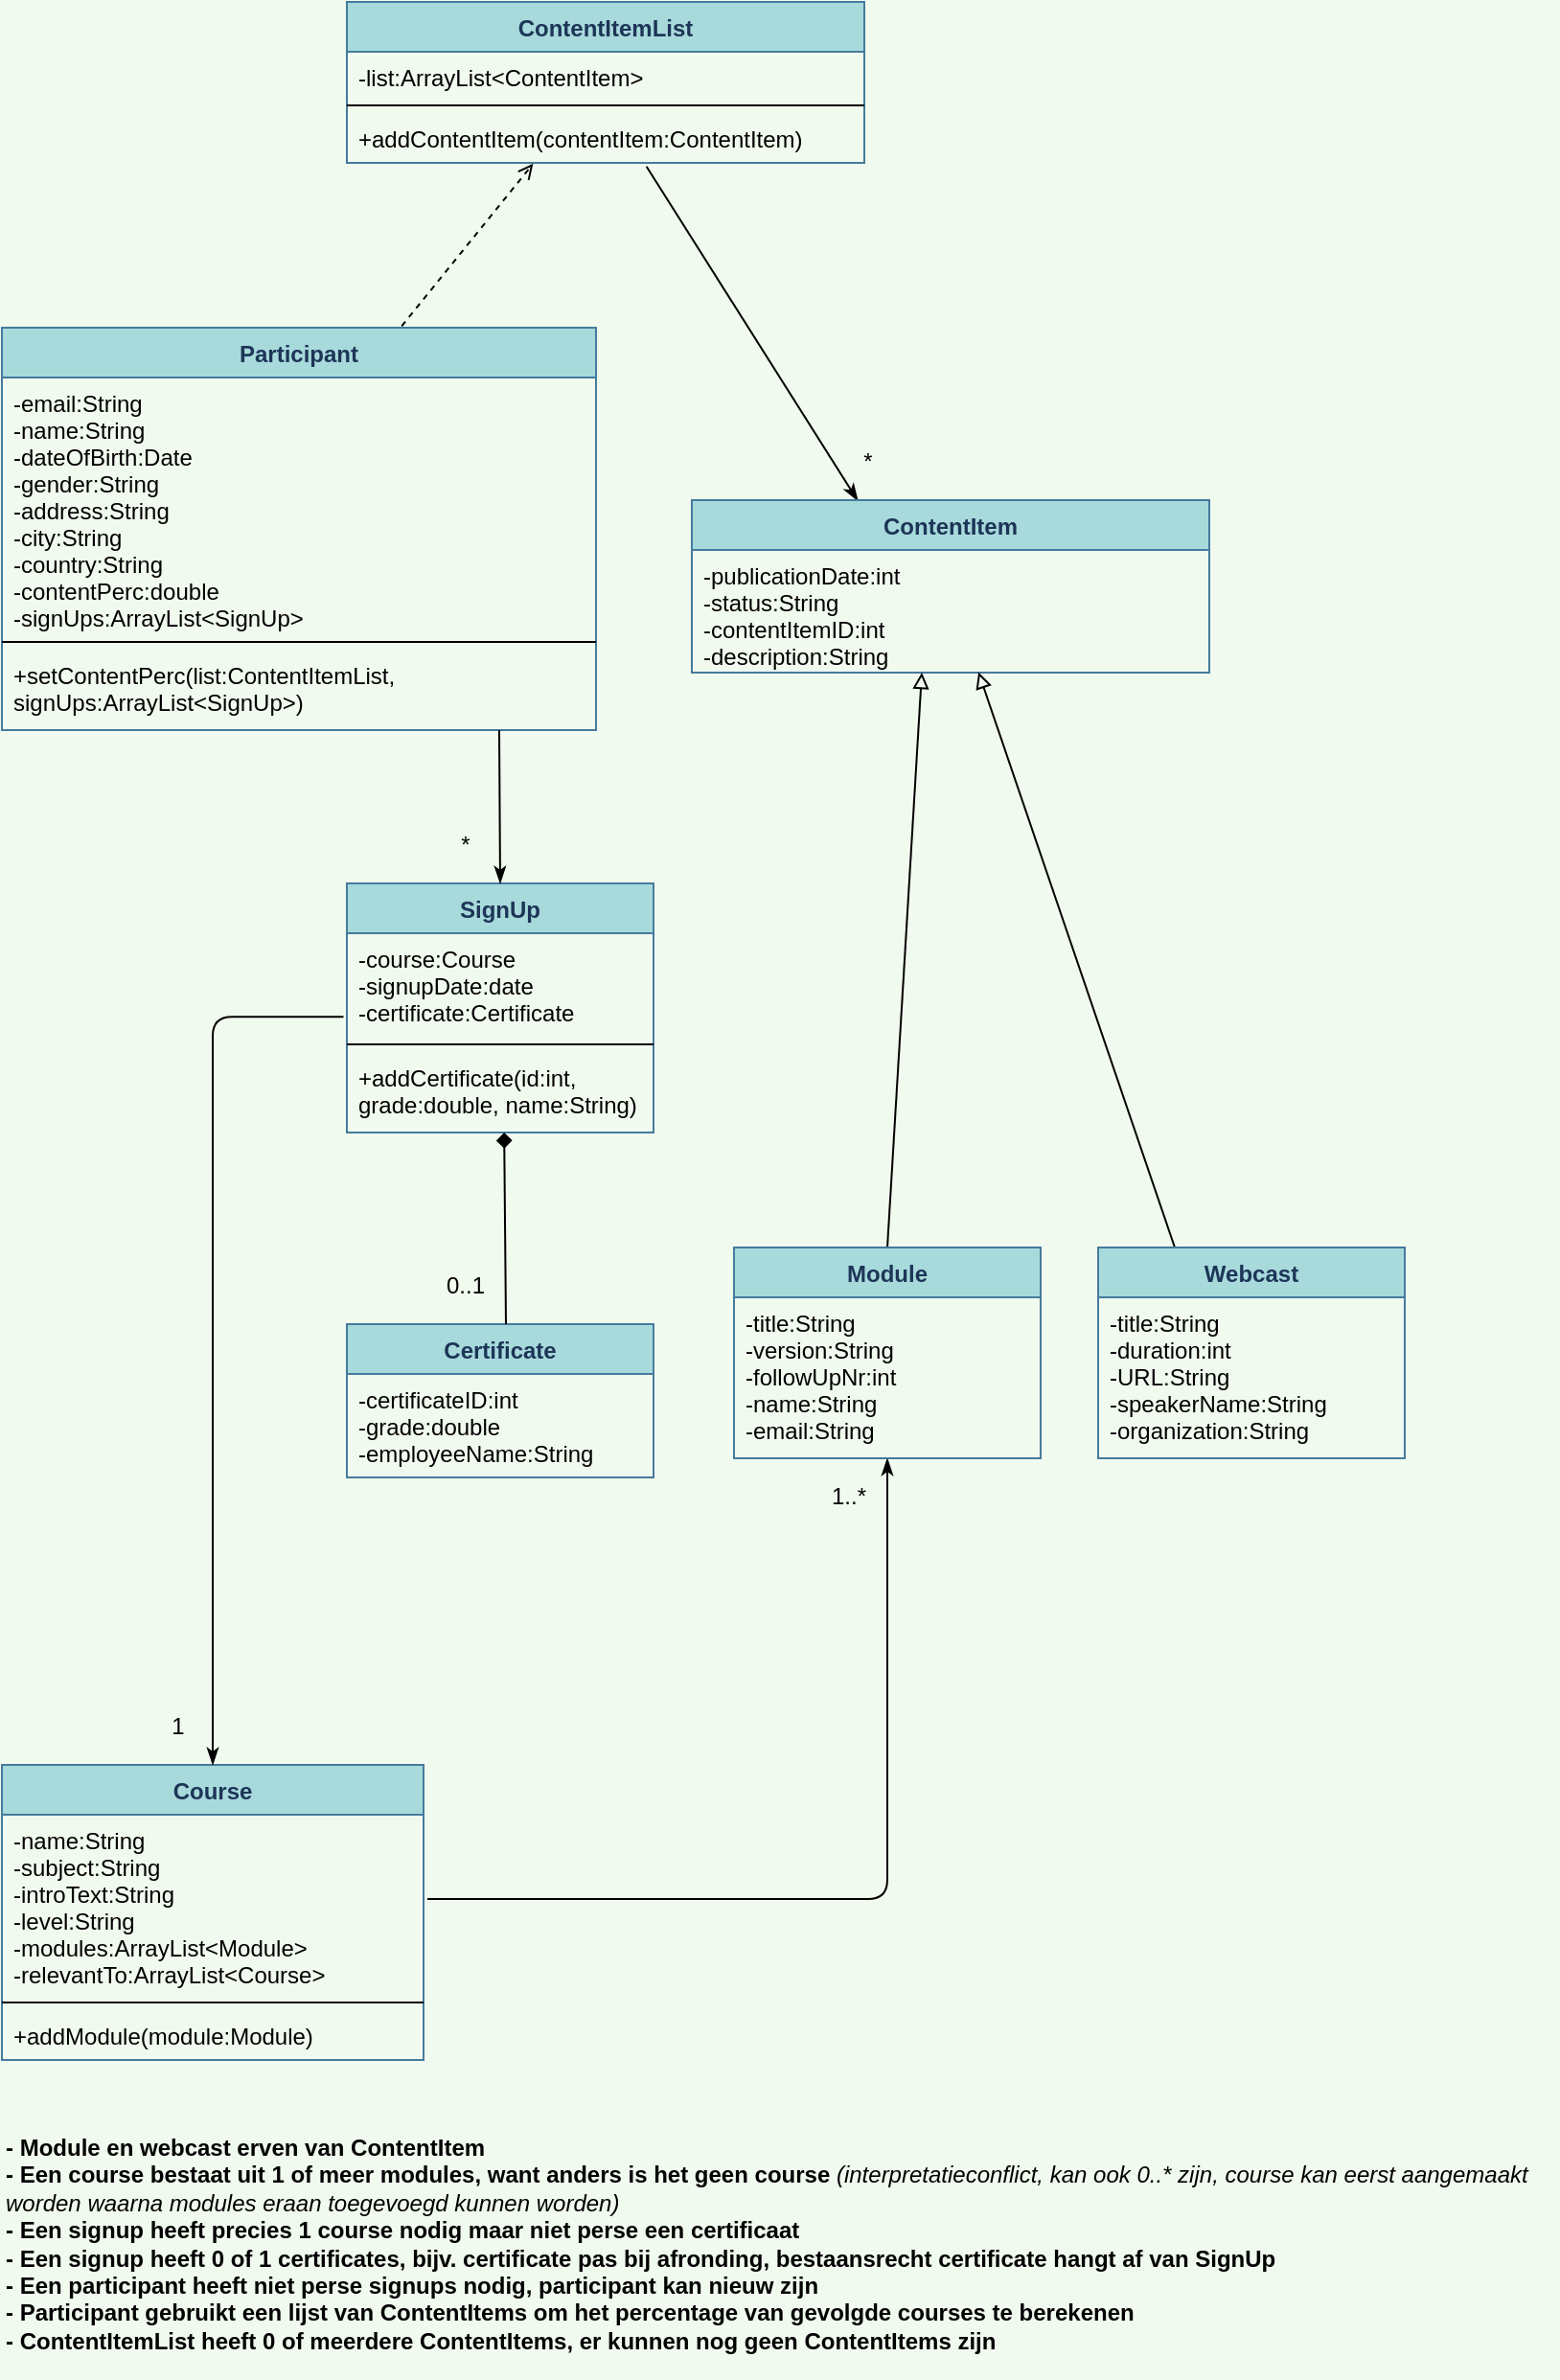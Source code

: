<mxfile version="13.9.9" type="device"><diagram id="C5RBs43oDa-KdzZeNtuy" name="Page-1"><mxGraphModel dx="1024" dy="1761" grid="1" gridSize="10" guides="1" tooltips="1" connect="1" arrows="1" fold="1" page="1" pageScale="1" pageWidth="827" pageHeight="1169" background="#F1FAEE" math="0" shadow="0"><root><mxCell id="WIyWlLk6GJQsqaUBKTNV-0"/><mxCell id="WIyWlLk6GJQsqaUBKTNV-1" parent="WIyWlLk6GJQsqaUBKTNV-0"/><mxCell id="feHipGiowACFjIjU3fnN-57" style="rounded=1;sketch=0;orthogonalLoop=1;jettySize=auto;html=1;startArrow=none;startFill=0;endArrow=classicThin;endFill=1;fillColor=#A8DADC;fontColor=#1D3557;entryX=0.321;entryY=0.005;entryDx=0;entryDy=0;entryPerimeter=0;exitX=0.579;exitY=1.071;exitDx=0;exitDy=0;exitPerimeter=0;" parent="WIyWlLk6GJQsqaUBKTNV-1" source="o7EIkPoKEHvitZHF2vj1-5" target="feHipGiowACFjIjU3fnN-0" edge="1"><mxGeometry relative="1" as="geometry"><mxPoint x="348" y="-770" as="targetPoint"/></mxGeometry></mxCell><mxCell id="feHipGiowACFjIjU3fnN-0" value="ContentItem" style="swimlane;fontStyle=1;align=center;verticalAlign=top;childLayout=stackLayout;horizontal=1;startSize=26;horizontalStack=0;resizeParent=1;resizeParentMax=0;resizeLast=0;collapsible=1;marginBottom=0;rounded=0;sketch=0;strokeColor=#457B9D;fillColor=#A8DADC;fontColor=#1D3557;" parent="WIyWlLk6GJQsqaUBKTNV-1" vertex="1"><mxGeometry x="428" y="-830" width="270" height="90" as="geometry"/></mxCell><mxCell id="feHipGiowACFjIjU3fnN-1" value="-publicationDate:int&#10;-status:String&#10;-contentItemID:int&#10;-description:String" style="text;strokeColor=none;fillColor=none;align=left;verticalAlign=top;spacingLeft=4;spacingRight=4;overflow=hidden;rotatable=0;points=[[0,0.5],[1,0.5]];portConstraint=eastwest;" parent="feHipGiowACFjIjU3fnN-0" vertex="1"><mxGeometry y="26" width="270" height="64" as="geometry"/></mxCell><mxCell id="feHipGiowACFjIjU3fnN-50" style="rounded=1;sketch=0;orthogonalLoop=1;jettySize=auto;html=1;startArrow=none;startFill=0;endArrow=block;endFill=0;fillColor=#A8DADC;fontColor=#1D3557;exitX=0.5;exitY=0;exitDx=0;exitDy=0;" parent="feHipGiowACFjIjU3fnN-0" source="feHipGiowACFjIjU3fnN-4" edge="1"><mxGeometry relative="1" as="geometry"><mxPoint x="120" y="90" as="targetPoint"/><mxPoint x="72" y="390" as="sourcePoint"/></mxGeometry></mxCell><mxCell id="feHipGiowACFjIjU3fnN-54" style="rounded=1;sketch=0;orthogonalLoop=1;jettySize=auto;html=1;startArrow=classicThin;startFill=1;endArrow=none;endFill=0;fillColor=#A8DADC;fontColor=#1D3557;" parent="WIyWlLk6GJQsqaUBKTNV-1" source="feHipGiowACFjIjU3fnN-4" edge="1"><mxGeometry relative="1" as="geometry"><Array as="points"><mxPoint x="530" y="-100"/></Array><mxPoint x="290" y="-100" as="targetPoint"/></mxGeometry></mxCell><mxCell id="feHipGiowACFjIjU3fnN-4" value="Module" style="swimlane;fontStyle=1;align=center;verticalAlign=top;childLayout=stackLayout;horizontal=1;startSize=26;horizontalStack=0;resizeParent=1;resizeParentMax=0;resizeLast=0;collapsible=1;marginBottom=0;rounded=0;sketch=0;strokeColor=#457B9D;fillColor=#A8DADC;fontColor=#1D3557;" parent="WIyWlLk6GJQsqaUBKTNV-1" vertex="1"><mxGeometry x="450" y="-440" width="160" height="110" as="geometry"><mxRectangle x="360" y="75" width="70" height="26" as="alternateBounds"/></mxGeometry></mxCell><mxCell id="feHipGiowACFjIjU3fnN-5" value="-title:String&#10;-version:String&#10;-followUpNr:int&#10;-name:String&#10;-email:String" style="text;strokeColor=none;fillColor=none;align=left;verticalAlign=top;spacingLeft=4;spacingRight=4;overflow=hidden;rotatable=0;points=[[0,0.5],[1,0.5]];portConstraint=eastwest;" parent="feHipGiowACFjIjU3fnN-4" vertex="1"><mxGeometry y="26" width="160" height="84" as="geometry"/></mxCell><mxCell id="feHipGiowACFjIjU3fnN-51" style="rounded=1;sketch=0;orthogonalLoop=1;jettySize=auto;html=1;startArrow=none;startFill=0;endArrow=block;endFill=0;fillColor=#A8DADC;fontColor=#1D3557;entryX=0.554;entryY=0.997;entryDx=0;entryDy=0;entryPerimeter=0;exitX=0.25;exitY=0;exitDx=0;exitDy=0;" parent="WIyWlLk6GJQsqaUBKTNV-1" source="feHipGiowACFjIjU3fnN-8" target="feHipGiowACFjIjU3fnN-1" edge="1"><mxGeometry relative="1" as="geometry"><mxPoint x="591.08" y="-704.83" as="targetPoint"/><mxPoint x="640" y="-440" as="sourcePoint"/></mxGeometry></mxCell><mxCell id="feHipGiowACFjIjU3fnN-8" value="Webcast" style="swimlane;fontStyle=1;align=center;verticalAlign=top;childLayout=stackLayout;horizontal=1;startSize=26;horizontalStack=0;resizeParent=1;resizeParentMax=0;resizeLast=0;collapsible=1;marginBottom=0;rounded=0;sketch=0;strokeColor=#457B9D;fillColor=#A8DADC;fontColor=#1D3557;" parent="WIyWlLk6GJQsqaUBKTNV-1" vertex="1"><mxGeometry x="640" y="-440" width="160" height="110" as="geometry"/></mxCell><mxCell id="feHipGiowACFjIjU3fnN-9" value="-title:String&#10;-duration:int&#10;-URL:String&#10;-speakerName:String&#10;-organization:String" style="text;strokeColor=none;fillColor=none;align=left;verticalAlign=top;spacingLeft=4;spacingRight=4;overflow=hidden;rotatable=0;points=[[0,0.5],[1,0.5]];portConstraint=eastwest;fontStyle=0" parent="feHipGiowACFjIjU3fnN-8" vertex="1"><mxGeometry y="26" width="160" height="84" as="geometry"/></mxCell><mxCell id="feHipGiowACFjIjU3fnN-13" value="Course" style="swimlane;fontStyle=1;align=center;verticalAlign=top;childLayout=stackLayout;horizontal=1;startSize=26;horizontalStack=0;resizeParent=1;resizeParentMax=0;resizeLast=0;collapsible=1;marginBottom=0;rounded=0;sketch=0;strokeColor=#457B9D;fillColor=#A8DADC;fontColor=#1D3557;" parent="WIyWlLk6GJQsqaUBKTNV-1" vertex="1"><mxGeometry x="68" y="-170" width="220" height="154" as="geometry"/></mxCell><mxCell id="feHipGiowACFjIjU3fnN-14" value="-name:String&#10;-subject:String&#10;-introText:String&#10;-level:String&#10;-modules:ArrayList&lt;Module&gt;&#10;-relevantTo:ArrayList&lt;Course&gt;&#10;" style="text;strokeColor=none;fillColor=none;align=left;verticalAlign=top;spacingLeft=4;spacingRight=4;overflow=hidden;rotatable=0;points=[[0,0.5],[1,0.5]];portConstraint=eastwest;" parent="feHipGiowACFjIjU3fnN-13" vertex="1"><mxGeometry y="26" width="220" height="94" as="geometry"/></mxCell><mxCell id="feHipGiowACFjIjU3fnN-15" value="" style="line;strokeWidth=1;fillColor=none;align=left;verticalAlign=middle;spacingTop=-1;spacingLeft=3;spacingRight=3;rotatable=0;labelPosition=right;points=[];portConstraint=eastwest;" parent="feHipGiowACFjIjU3fnN-13" vertex="1"><mxGeometry y="120" width="220" height="8" as="geometry"/></mxCell><mxCell id="feHipGiowACFjIjU3fnN-16" value="+addModule(module:Module)" style="text;strokeColor=none;fillColor=none;align=left;verticalAlign=top;spacingLeft=4;spacingRight=4;overflow=hidden;rotatable=0;points=[[0,0.5],[1,0.5]];portConstraint=eastwest;" parent="feHipGiowACFjIjU3fnN-13" vertex="1"><mxGeometry y="128" width="220" height="26" as="geometry"/></mxCell><mxCell id="feHipGiowACFjIjU3fnN-52" style="rounded=1;sketch=0;orthogonalLoop=1;jettySize=auto;html=1;entryX=0.5;entryY=0;entryDx=0;entryDy=0;startArrow=none;startFill=0;endArrow=classicThin;endFill=1;fillColor=#A8DADC;fontColor=#1D3557;edgeStyle=orthogonalEdgeStyle;exitX=-0.011;exitY=0.807;exitDx=0;exitDy=0;exitPerimeter=0;" parent="WIyWlLk6GJQsqaUBKTNV-1" source="o7EIkPoKEHvitZHF2vj1-179" target="feHipGiowACFjIjU3fnN-13" edge="1"><mxGeometry relative="1" as="geometry"><mxPoint x="178" y="-560" as="sourcePoint"/></mxGeometry></mxCell><mxCell id="feHipGiowACFjIjU3fnN-17" value="Participant" style="swimlane;fontStyle=1;align=center;verticalAlign=top;childLayout=stackLayout;horizontal=1;startSize=26;horizontalStack=0;resizeParent=1;resizeParentMax=0;resizeLast=0;collapsible=1;marginBottom=0;rounded=0;sketch=0;strokeColor=#457B9D;fillColor=#A8DADC;fontColor=#1D3557;" parent="WIyWlLk6GJQsqaUBKTNV-1" vertex="1"><mxGeometry x="68" y="-920" width="310" height="210" as="geometry"/></mxCell><mxCell id="feHipGiowACFjIjU3fnN-18" value="-email:String&#10;-name:String&#10;-dateOfBirth:Date&#10;-gender:String&#10;-address:String&#10;-city:String&#10;-country:String&#10;-contentPerc:double&#10;-signUps:ArrayList&lt;SignUp&gt;" style="text;strokeColor=none;fillColor=none;align=left;verticalAlign=top;spacingLeft=4;spacingRight=4;overflow=hidden;rotatable=0;points=[[0,0.5],[1,0.5]];portConstraint=eastwest;" parent="feHipGiowACFjIjU3fnN-17" vertex="1"><mxGeometry y="26" width="310" height="134" as="geometry"/></mxCell><mxCell id="feHipGiowACFjIjU3fnN-19" value="" style="line;strokeWidth=1;fillColor=none;align=left;verticalAlign=middle;spacingTop=-1;spacingLeft=3;spacingRight=3;rotatable=0;labelPosition=right;points=[];portConstraint=eastwest;" parent="feHipGiowACFjIjU3fnN-17" vertex="1"><mxGeometry y="160" width="310" height="8" as="geometry"/></mxCell><mxCell id="feHipGiowACFjIjU3fnN-20" value="+setContentPerc(list:ContentItemList,&#10;signUps:ArrayList&lt;SignUp&gt;)" style="text;strokeColor=none;fillColor=none;align=left;verticalAlign=top;spacingLeft=4;spacingRight=4;overflow=hidden;rotatable=0;points=[[0,0.5],[1,0.5]];portConstraint=eastwest;" parent="feHipGiowACFjIjU3fnN-17" vertex="1"><mxGeometry y="168" width="310" height="42" as="geometry"/></mxCell><mxCell id="feHipGiowACFjIjU3fnN-25" value="Certificate" style="swimlane;fontStyle=1;align=center;verticalAlign=top;childLayout=stackLayout;horizontal=1;startSize=26;horizontalStack=0;resizeParent=1;resizeParentMax=0;resizeLast=0;collapsible=1;marginBottom=0;rounded=0;sketch=0;strokeColor=#457B9D;fillColor=#A8DADC;fontColor=#1D3557;" parent="WIyWlLk6GJQsqaUBKTNV-1" vertex="1"><mxGeometry x="248" y="-400" width="160" height="80" as="geometry"/></mxCell><mxCell id="feHipGiowACFjIjU3fnN-26" value="-certificateID:int&#10;-grade:double&#10;-employeeName:String&#10;" style="text;strokeColor=none;fillColor=none;align=left;verticalAlign=top;spacingLeft=4;spacingRight=4;overflow=hidden;rotatable=0;points=[[0,0.5],[1,0.5]];portConstraint=eastwest;" parent="feHipGiowACFjIjU3fnN-25" vertex="1"><mxGeometry y="26" width="160" height="54" as="geometry"/></mxCell><mxCell id="o7EIkPoKEHvitZHF2vj1-0" value="ContentItemList" style="swimlane;fontStyle=1;align=center;verticalAlign=top;childLayout=stackLayout;horizontal=1;startSize=26;horizontalStack=0;resizeParent=1;resizeParentMax=0;resizeLast=0;collapsible=1;marginBottom=0;rounded=0;sketch=0;strokeColor=#457B9D;fillColor=#A8DADC;fontColor=#1D3557;" parent="WIyWlLk6GJQsqaUBKTNV-1" vertex="1"><mxGeometry x="248" y="-1090" width="270" height="84" as="geometry"/></mxCell><mxCell id="o7EIkPoKEHvitZHF2vj1-1" value="-list:ArrayList&lt;ContentItem&gt;" style="text;strokeColor=none;fillColor=none;align=left;verticalAlign=top;spacingLeft=4;spacingRight=4;overflow=hidden;rotatable=0;points=[[0,0.5],[1,0.5]];portConstraint=eastwest;" parent="o7EIkPoKEHvitZHF2vj1-0" vertex="1"><mxGeometry y="26" width="270" height="24" as="geometry"/></mxCell><mxCell id="o7EIkPoKEHvitZHF2vj1-2" value="" style="line;strokeWidth=1;fillColor=none;align=left;verticalAlign=middle;spacingTop=-1;spacingLeft=3;spacingRight=3;rotatable=0;labelPosition=right;points=[];portConstraint=eastwest;" parent="o7EIkPoKEHvitZHF2vj1-0" vertex="1"><mxGeometry y="50" width="270" height="8" as="geometry"/></mxCell><mxCell id="o7EIkPoKEHvitZHF2vj1-5" value="+addContentItem(contentItem:ContentItem)" style="text;strokeColor=none;fillColor=none;align=left;verticalAlign=top;spacingLeft=4;spacingRight=4;overflow=hidden;rotatable=0;points=[[0,0.5],[1,0.5]];portConstraint=eastwest;" parent="o7EIkPoKEHvitZHF2vj1-0" vertex="1"><mxGeometry y="58" width="270" height="26" as="geometry"/></mxCell><mxCell id="o7EIkPoKEHvitZHF2vj1-4" value="" style="endArrow=open;dashed=1;html=1;exitX=0.673;exitY=-0.004;exitDx=0;exitDy=0;exitPerimeter=0;startArrow=none;startFill=0;endFill=0;entryX=0.36;entryY=1.016;entryDx=0;entryDy=0;entryPerimeter=0;" parent="WIyWlLk6GJQsqaUBKTNV-1" source="feHipGiowACFjIjU3fnN-17" target="o7EIkPoKEHvitZHF2vj1-5" edge="1"><mxGeometry width="50" height="50" relative="1" as="geometry"><mxPoint x="398" y="-660" as="sourcePoint"/><mxPoint x="330" y="-940" as="targetPoint"/></mxGeometry></mxCell><mxCell id="o7EIkPoKEHvitZHF2vj1-178" value="SignUp" style="swimlane;fontStyle=1;align=center;verticalAlign=top;childLayout=stackLayout;horizontal=1;startSize=26;horizontalStack=0;resizeParent=1;resizeParentMax=0;resizeLast=0;collapsible=1;marginBottom=0;rounded=0;sketch=0;strokeColor=#457B9D;fillColor=#A8DADC;fontColor=#1D3557;" parent="WIyWlLk6GJQsqaUBKTNV-1" vertex="1"><mxGeometry x="248" y="-630" width="160" height="130" as="geometry"/></mxCell><mxCell id="o7EIkPoKEHvitZHF2vj1-179" value="-course:Course&#10;-signupDate:date&#10;-certificate:Certificate" style="text;strokeColor=none;fillColor=none;align=left;verticalAlign=top;spacingLeft=4;spacingRight=4;overflow=hidden;rotatable=0;points=[[0,0.5],[1,0.5]];portConstraint=eastwest;" parent="o7EIkPoKEHvitZHF2vj1-178" vertex="1"><mxGeometry y="26" width="160" height="54" as="geometry"/></mxCell><mxCell id="o7EIkPoKEHvitZHF2vj1-180" value="" style="line;strokeWidth=1;fillColor=none;align=left;verticalAlign=middle;spacingTop=-1;spacingLeft=3;spacingRight=3;rotatable=0;labelPosition=right;points=[];portConstraint=eastwest;" parent="o7EIkPoKEHvitZHF2vj1-178" vertex="1"><mxGeometry y="80" width="160" height="8" as="geometry"/></mxCell><mxCell id="o7EIkPoKEHvitZHF2vj1-181" value="+addCertificate(id:int,&#10;grade:double, name:String)" style="text;strokeColor=none;fillColor=none;align=left;verticalAlign=top;spacingLeft=4;spacingRight=4;overflow=hidden;rotatable=0;points=[[0,0.5],[1,0.5]];portConstraint=eastwest;" parent="o7EIkPoKEHvitZHF2vj1-178" vertex="1"><mxGeometry y="88" width="160" height="42" as="geometry"/></mxCell><mxCell id="o7EIkPoKEHvitZHF2vj1-182" value="" style="endArrow=diamond;html=1;strokeColor=#000000;startArrow=none;startFill=0;endFill=1;entryX=0.513;entryY=1;entryDx=0;entryDy=0;entryPerimeter=0;" parent="WIyWlLk6GJQsqaUBKTNV-1" target="o7EIkPoKEHvitZHF2vj1-181" edge="1"><mxGeometry width="50" height="50" relative="1" as="geometry"><mxPoint x="331" y="-400" as="sourcePoint"/><mxPoint x="330" y="-490" as="targetPoint"/><Array as="points"/></mxGeometry></mxCell><mxCell id="o7EIkPoKEHvitZHF2vj1-183" value="" style="endArrow=none;html=1;strokeColor=#000000;entryX=0.513;entryY=1.106;entryDx=0;entryDy=0;entryPerimeter=0;startArrow=classicThin;startFill=1;endFill=0;exitX=0.5;exitY=0;exitDx=0;exitDy=0;" parent="WIyWlLk6GJQsqaUBKTNV-1" source="o7EIkPoKEHvitZHF2vj1-178" edge="1"><mxGeometry width="50" height="50" relative="1" as="geometry"><mxPoint x="327.41" y="-640" as="sourcePoint"/><mxPoint x="327.49" y="-710.004" as="targetPoint"/><Array as="points"/></mxGeometry></mxCell><mxCell id="o7EIkPoKEHvitZHF2vj1-184" value="0..1" style="text;html=1;strokeColor=none;fillColor=none;align=center;verticalAlign=middle;whiteSpace=wrap;rounded=0;" parent="WIyWlLk6GJQsqaUBKTNV-1" vertex="1"><mxGeometry x="290" y="-430" width="40" height="20" as="geometry"/></mxCell><mxCell id="o7EIkPoKEHvitZHF2vj1-185" value="*" style="text;html=1;strokeColor=none;fillColor=none;align=center;verticalAlign=middle;whiteSpace=wrap;rounded=0;" parent="WIyWlLk6GJQsqaUBKTNV-1" vertex="1"><mxGeometry x="290" y="-660" width="40" height="20" as="geometry"/></mxCell><mxCell id="o7EIkPoKEHvitZHF2vj1-186" value="1" style="text;html=1;strokeColor=none;fillColor=none;align=center;verticalAlign=middle;whiteSpace=wrap;rounded=0;" parent="WIyWlLk6GJQsqaUBKTNV-1" vertex="1"><mxGeometry x="140" y="-200" width="40" height="20" as="geometry"/></mxCell><mxCell id="o7EIkPoKEHvitZHF2vj1-188" value="1..*" style="text;html=1;strokeColor=none;fillColor=none;align=center;verticalAlign=middle;whiteSpace=wrap;rounded=0;" parent="WIyWlLk6GJQsqaUBKTNV-1" vertex="1"><mxGeometry x="490" y="-320" width="40" height="20" as="geometry"/></mxCell><mxCell id="o7EIkPoKEHvitZHF2vj1-189" value="*" style="text;html=1;strokeColor=none;fillColor=none;align=center;verticalAlign=middle;whiteSpace=wrap;rounded=0;" parent="WIyWlLk6GJQsqaUBKTNV-1" vertex="1"><mxGeometry x="500" y="-860" width="40" height="20" as="geometry"/></mxCell><mxCell id="qsB4hN0v_XTeqh2kX5ey-0" value="&lt;b&gt;- Module en webcast erven van ContentItem&lt;/b&gt;&lt;br&gt;&lt;b&gt;- Een course bestaat uit 1 of meer modules, want anders is het geen course&amp;nbsp;&lt;/b&gt;&lt;i&gt;(interpretatieconflict, kan ook 0..* zijn, course kan eerst aangemaakt worden waarna modules eraan toegevoegd kunnen worden)&lt;/i&gt;&lt;br&gt;&lt;b&gt;- Een signup heeft precies 1 course nodig maar niet perse een certificaat&lt;br&gt;- Een signup heeft 0 of 1 certificates,&amp;nbsp;&lt;/b&gt;&lt;b&gt;bijv.&amp;nbsp;&lt;/b&gt;&lt;b&gt;certificate pas bij afronding, bestaansrecht certificate hangt af van SignUp&lt;/b&gt;&lt;br&gt;&lt;b&gt;- Een participant heeft niet perse signups nodig, participant kan nieuw zijn&lt;/b&gt;&lt;br&gt;&lt;b&gt;- Participant gebruikt een lijst van ContentItems om het percentage van gevolgde courses te berekenen&lt;/b&gt;&lt;br&gt;&lt;b&gt;- ContentItemList heeft 0 of meerdere ContentItems, er kunnen nog geen ContentItems zijn&lt;/b&gt;" style="text;html=1;strokeColor=none;fillColor=none;align=left;verticalAlign=middle;whiteSpace=wrap;rounded=0;" vertex="1" parent="WIyWlLk6GJQsqaUBKTNV-1"><mxGeometry x="68" y="10" width="812" height="140" as="geometry"/></mxCell></root></mxGraphModel></diagram></mxfile>